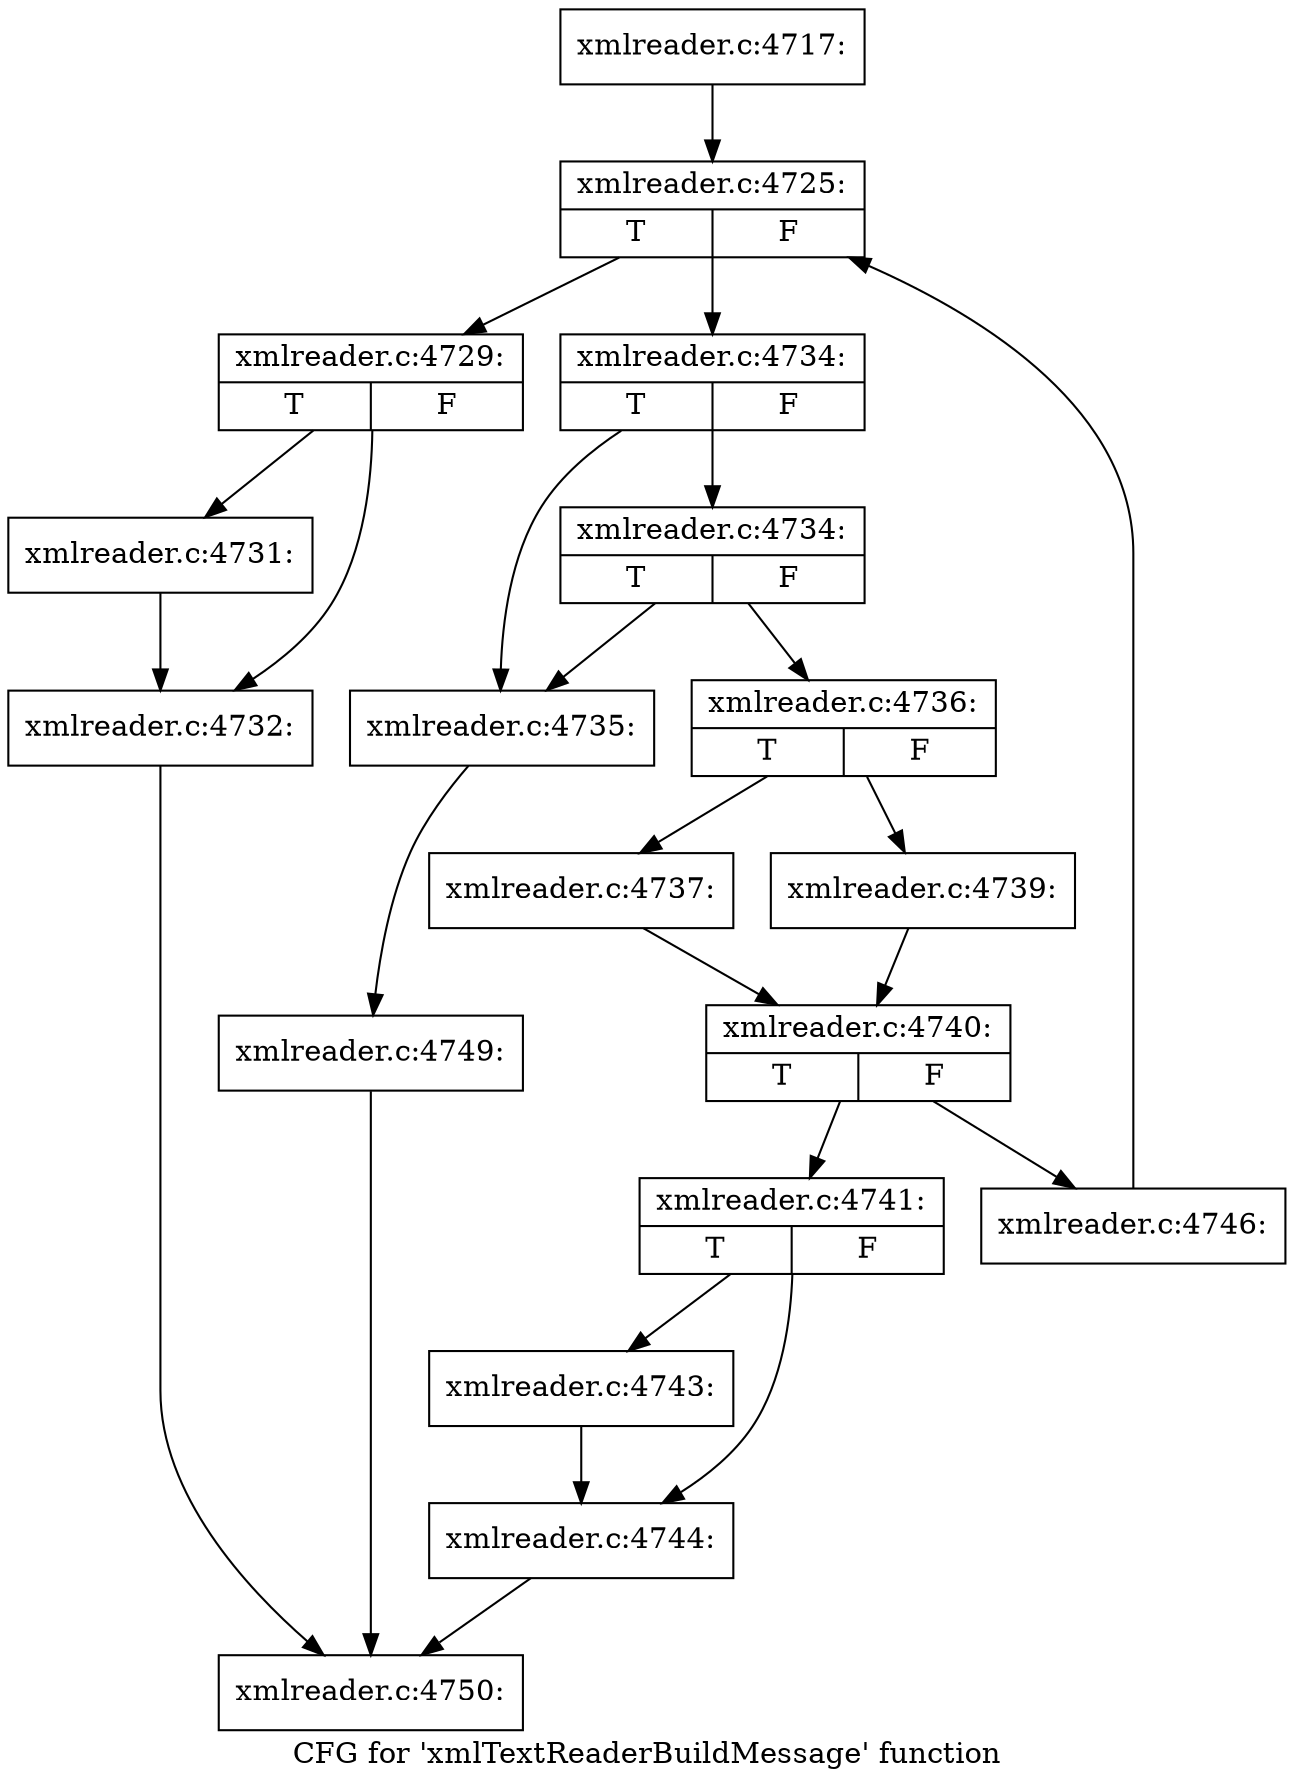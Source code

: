 digraph "CFG for 'xmlTextReaderBuildMessage' function" {
	label="CFG for 'xmlTextReaderBuildMessage' function";

	Node0x4a0f3e0 [shape=record,label="{xmlreader.c:4717:}"];
	Node0x4a0f3e0 -> Node0x48b7b50;
	Node0x48b7b50 [shape=record,label="{xmlreader.c:4725:|{<s0>T|<s1>F}}"];
	Node0x48b7b50 -> Node0x48b8930;
	Node0x48b7b50 -> Node0x48b8c60;
	Node0x48b8930 [shape=record,label="{xmlreader.c:4729:|{<s0>T|<s1>F}}"];
	Node0x48b8930 -> Node0x48b8c10;
	Node0x48b8930 -> Node0x48b9540;
	Node0x48b8c10 [shape=record,label="{xmlreader.c:4731:}"];
	Node0x48b8c10 -> Node0x48b9540;
	Node0x48b9540 [shape=record,label="{xmlreader.c:4732:}"];
	Node0x48b9540 -> Node0x4a0f8c0;
	Node0x48b8c60 [shape=record,label="{xmlreader.c:4734:|{<s0>T|<s1>F}}"];
	Node0x48b8c60 -> Node0x48b9b40;
	Node0x48b8c60 -> Node0x48b9be0;
	Node0x48b9be0 [shape=record,label="{xmlreader.c:4734:|{<s0>T|<s1>F}}"];
	Node0x48b9be0 -> Node0x48b9b40;
	Node0x48b9be0 -> Node0x48b9b90;
	Node0x48b9b40 [shape=record,label="{xmlreader.c:4735:}"];
	Node0x48b9b40 -> Node0x48b7ad0;
	Node0x48b9b90 [shape=record,label="{xmlreader.c:4736:|{<s0>T|<s1>F}}"];
	Node0x48b9b90 -> Node0x48ba210;
	Node0x48b9b90 -> Node0x48ba2b0;
	Node0x48ba210 [shape=record,label="{xmlreader.c:4737:}"];
	Node0x48ba210 -> Node0x48ba260;
	Node0x48ba2b0 [shape=record,label="{xmlreader.c:4739:}"];
	Node0x48ba2b0 -> Node0x48ba260;
	Node0x48ba260 [shape=record,label="{xmlreader.c:4740:|{<s0>T|<s1>F}}"];
	Node0x48ba260 -> Node0x48ba9b0;
	Node0x48ba260 -> Node0x48baa00;
	Node0x48ba9b0 [shape=record,label="{xmlreader.c:4741:|{<s0>T|<s1>F}}"];
	Node0x48ba9b0 -> Node0x48bb310;
	Node0x48ba9b0 -> Node0x48bb360;
	Node0x48bb310 [shape=record,label="{xmlreader.c:4743:}"];
	Node0x48bb310 -> Node0x48bb360;
	Node0x48bb360 [shape=record,label="{xmlreader.c:4744:}"];
	Node0x48bb360 -> Node0x4a0f8c0;
	Node0x48baa00 [shape=record,label="{xmlreader.c:4746:}"];
	Node0x48baa00 -> Node0x48b7b50;
	Node0x48b7ad0 [shape=record,label="{xmlreader.c:4749:}"];
	Node0x48b7ad0 -> Node0x4a0f8c0;
	Node0x4a0f8c0 [shape=record,label="{xmlreader.c:4750:}"];
}
